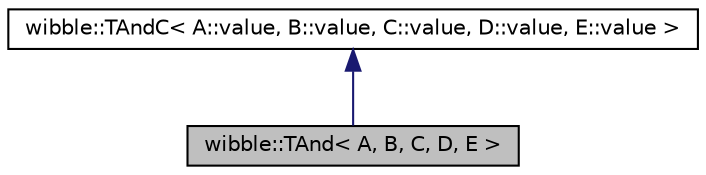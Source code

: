 digraph G
{
  edge [fontname="Helvetica",fontsize="10",labelfontname="Helvetica",labelfontsize="10"];
  node [fontname="Helvetica",fontsize="10",shape=record];
  Node1 [label="wibble::TAnd\< A, B, C, D, E \>",height=0.2,width=0.4,color="black", fillcolor="grey75", style="filled" fontcolor="black"];
  Node2 -> Node1 [dir="back",color="midnightblue",fontsize="10",style="solid",fontname="Helvetica"];
  Node2 [label="wibble::TAndC\< A::value, B::value, C::value, D::value, E::value \>",height=0.2,width=0.4,color="black", fillcolor="white", style="filled",URL="$structwibble_1_1TAndC.html"];
}
